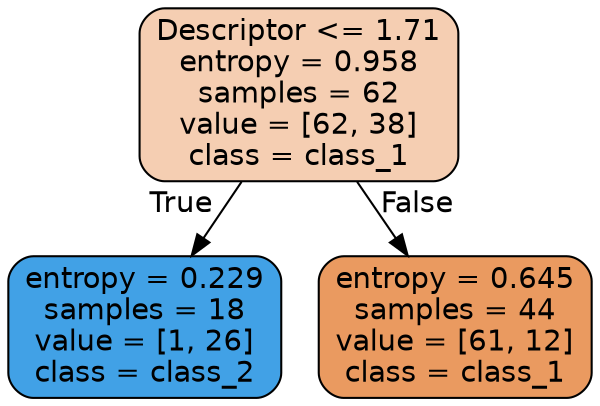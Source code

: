 digraph Tree {
node [shape=box, style="filled, rounded", color="black", fontname="helvetica"] ;
edge [fontname="helvetica"] ;
0 [label="Descriptor <= 1.71\nentropy = 0.958\nsamples = 62\nvalue = [62, 38]\nclass = class_1", fillcolor="#f5ceb2"] ;
1 [label="entropy = 0.229\nsamples = 18\nvalue = [1, 26]\nclass = class_2", fillcolor="#41a1e6"] ;
0 -> 1 [labeldistance=2.5, labelangle=45, headlabel="True"] ;
2 [label="entropy = 0.645\nsamples = 44\nvalue = [61, 12]\nclass = class_1", fillcolor="#ea9a60"] ;
0 -> 2 [labeldistance=2.5, labelangle=-45, headlabel="False"] ;
}